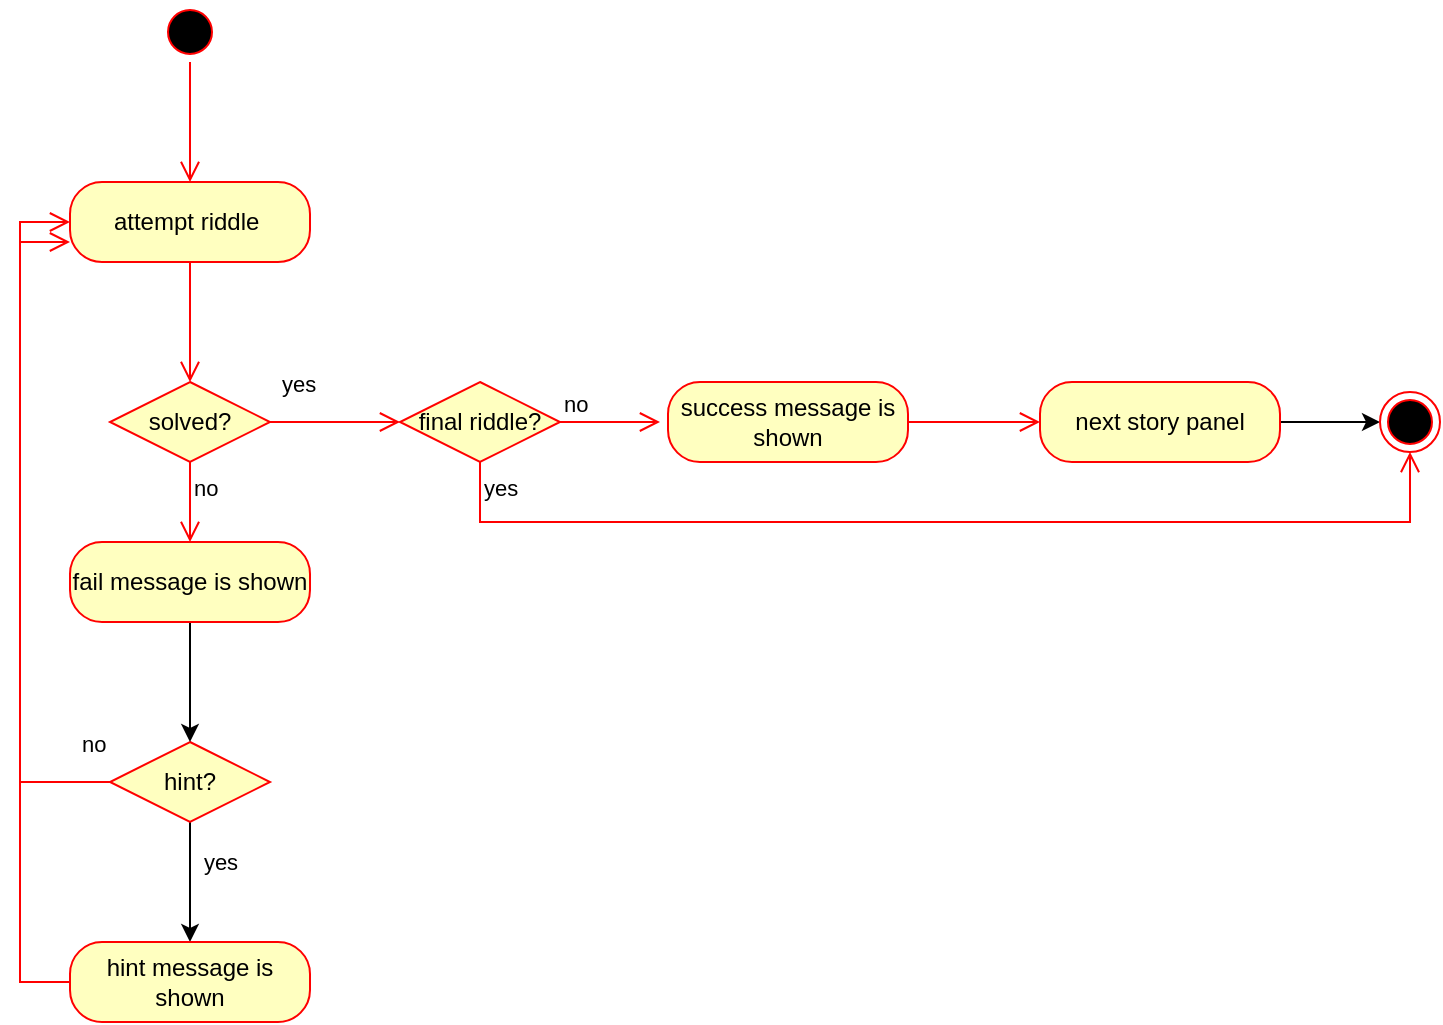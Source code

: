 <mxfile version="26.1.3">
  <diagram name="Page-1" id="X8XoOfWEoz-5LDdtdr7Y">
    <mxGraphModel grid="1" page="1" gridSize="10" guides="1" tooltips="1" connect="1" arrows="1" fold="1" pageScale="1" pageWidth="827" pageHeight="1169" math="0" shadow="0">
      <root>
        <mxCell id="0" />
        <mxCell id="1" parent="0" />
        <mxCell id="_OmRMZj0vbJAMYvzkF7s-1" value="" style="ellipse;html=1;shape=startState;fillColor=#000000;strokeColor=#ff0000;" vertex="1" parent="1">
          <mxGeometry x="160" y="40" width="30" height="30" as="geometry" />
        </mxCell>
        <mxCell id="_OmRMZj0vbJAMYvzkF7s-2" value="" style="edgeStyle=orthogonalEdgeStyle;html=1;verticalAlign=bottom;endArrow=open;endSize=8;strokeColor=#ff0000;rounded=0;" edge="1" parent="1" source="_OmRMZj0vbJAMYvzkF7s-1">
          <mxGeometry relative="1" as="geometry">
            <mxPoint x="175" y="130" as="targetPoint" />
          </mxGeometry>
        </mxCell>
        <mxCell id="_OmRMZj0vbJAMYvzkF7s-3" value="attempt riddle&amp;nbsp;" style="rounded=1;whiteSpace=wrap;html=1;arcSize=40;fontColor=#000000;fillColor=#ffffc0;strokeColor=#ff0000;" vertex="1" parent="1">
          <mxGeometry x="115" y="130" width="120" height="40" as="geometry" />
        </mxCell>
        <mxCell id="_OmRMZj0vbJAMYvzkF7s-4" value="" style="edgeStyle=orthogonalEdgeStyle;html=1;verticalAlign=bottom;endArrow=open;endSize=8;strokeColor=#ff0000;rounded=0;" edge="1" parent="1" source="_OmRMZj0vbJAMYvzkF7s-3">
          <mxGeometry relative="1" as="geometry">
            <mxPoint x="175" y="230" as="targetPoint" />
          </mxGeometry>
        </mxCell>
        <mxCell id="_OmRMZj0vbJAMYvzkF7s-5" value="solved?" style="rhombus;whiteSpace=wrap;html=1;fontColor=#000000;fillColor=#ffffc0;strokeColor=#ff0000;" vertex="1" parent="1">
          <mxGeometry x="135" y="230" width="80" height="40" as="geometry" />
        </mxCell>
        <mxCell id="_OmRMZj0vbJAMYvzkF7s-6" value="yes" style="edgeStyle=orthogonalEdgeStyle;html=1;align=left;verticalAlign=bottom;endArrow=open;endSize=8;strokeColor=#ff0000;rounded=0;" edge="1" parent="1" source="_OmRMZj0vbJAMYvzkF7s-5">
          <mxGeometry x="-0.893" y="10" relative="1" as="geometry">
            <mxPoint x="280" y="250" as="targetPoint" />
            <mxPoint as="offset" />
          </mxGeometry>
        </mxCell>
        <mxCell id="_OmRMZj0vbJAMYvzkF7s-7" value="no" style="edgeStyle=orthogonalEdgeStyle;html=1;align=left;verticalAlign=top;endArrow=open;endSize=8;strokeColor=#ff0000;rounded=0;" edge="1" parent="1" source="_OmRMZj0vbJAMYvzkF7s-5">
          <mxGeometry x="-1" relative="1" as="geometry">
            <mxPoint x="175" y="310" as="targetPoint" />
          </mxGeometry>
        </mxCell>
        <mxCell id="_OmRMZj0vbJAMYvzkF7s-8" value="success message is shown" style="rounded=1;whiteSpace=wrap;html=1;arcSize=40;fontColor=#000000;fillColor=#ffffc0;strokeColor=#ff0000;" vertex="1" parent="1">
          <mxGeometry x="414" y="230" width="120" height="40" as="geometry" />
        </mxCell>
        <mxCell id="_OmRMZj0vbJAMYvzkF7s-9" value="" style="edgeStyle=orthogonalEdgeStyle;html=1;verticalAlign=bottom;endArrow=open;endSize=8;strokeColor=#ff0000;rounded=0;exitX=1;exitY=0.5;exitDx=0;exitDy=0;entryX=0;entryY=0.5;entryDx=0;entryDy=0;" edge="1" parent="1" source="_OmRMZj0vbJAMYvzkF7s-8" target="_OmRMZj0vbJAMYvzkF7s-10">
          <mxGeometry relative="1" as="geometry">
            <mxPoint x="470" y="250" as="targetPoint" />
          </mxGeometry>
        </mxCell>
        <mxCell id="_OmRMZj0vbJAMYvzkF7s-13" value="" style="edgeStyle=orthogonalEdgeStyle;rounded=0;orthogonalLoop=1;jettySize=auto;html=1;" edge="1" parent="1" source="_OmRMZj0vbJAMYvzkF7s-10" target="_OmRMZj0vbJAMYvzkF7s-12">
          <mxGeometry relative="1" as="geometry" />
        </mxCell>
        <mxCell id="_OmRMZj0vbJAMYvzkF7s-10" value="next story panel" style="rounded=1;whiteSpace=wrap;html=1;arcSize=40;fontColor=#000000;fillColor=#ffffc0;strokeColor=#ff0000;" vertex="1" parent="1">
          <mxGeometry x="600" y="230" width="120" height="40" as="geometry" />
        </mxCell>
        <mxCell id="_OmRMZj0vbJAMYvzkF7s-12" value="" style="ellipse;html=1;shape=endState;fillColor=#000000;strokeColor=#ff0000;" vertex="1" parent="1">
          <mxGeometry x="770" y="235" width="30" height="30" as="geometry" />
        </mxCell>
        <mxCell id="_OmRMZj0vbJAMYvzkF7s-23" value="" style="edgeStyle=orthogonalEdgeStyle;rounded=0;orthogonalLoop=1;jettySize=auto;html=1;" edge="1" parent="1" source="_OmRMZj0vbJAMYvzkF7s-14" target="_OmRMZj0vbJAMYvzkF7s-18">
          <mxGeometry relative="1" as="geometry" />
        </mxCell>
        <mxCell id="_OmRMZj0vbJAMYvzkF7s-26" value="yes" style="edgeLabel;html=1;align=center;verticalAlign=middle;resizable=0;points=[];" connectable="0" vertex="1" parent="_OmRMZj0vbJAMYvzkF7s-23">
          <mxGeometry x="-0.602" y="4" relative="1" as="geometry">
            <mxPoint x="11" y="8" as="offset" />
          </mxGeometry>
        </mxCell>
        <mxCell id="_OmRMZj0vbJAMYvzkF7s-14" value="hint?" style="rhombus;whiteSpace=wrap;html=1;fontColor=#000000;fillColor=#ffffc0;strokeColor=#ff0000;" vertex="1" parent="1">
          <mxGeometry x="135" y="410" width="80" height="40" as="geometry" />
        </mxCell>
        <mxCell id="_OmRMZj0vbJAMYvzkF7s-15" value="no" style="edgeStyle=orthogonalEdgeStyle;html=1;align=left;verticalAlign=bottom;endArrow=open;endSize=8;strokeColor=#ff0000;rounded=0;exitX=0;exitY=0.5;exitDx=0;exitDy=0;entryX=0;entryY=0.75;entryDx=0;entryDy=0;" edge="1" parent="1" source="_OmRMZj0vbJAMYvzkF7s-14" target="_OmRMZj0vbJAMYvzkF7s-3">
          <mxGeometry x="-0.906" y="-10" relative="1" as="geometry">
            <mxPoint x="315" y="350" as="targetPoint" />
            <mxPoint as="offset" />
            <Array as="points">
              <mxPoint x="90" y="430" />
              <mxPoint x="90" y="160" />
            </Array>
          </mxGeometry>
        </mxCell>
        <mxCell id="_OmRMZj0vbJAMYvzkF7s-18" value="hint message is shown" style="rounded=1;whiteSpace=wrap;html=1;arcSize=40;fontColor=#000000;fillColor=#ffffc0;strokeColor=#ff0000;" vertex="1" parent="1">
          <mxGeometry x="115" y="510" width="120" height="40" as="geometry" />
        </mxCell>
        <mxCell id="_OmRMZj0vbJAMYvzkF7s-19" value="" style="edgeStyle=orthogonalEdgeStyle;html=1;verticalAlign=bottom;endArrow=open;endSize=8;strokeColor=#ff0000;rounded=0;exitX=0;exitY=0.5;exitDx=0;exitDy=0;entryX=0;entryY=0.5;entryDx=0;entryDy=0;" edge="1" parent="1" source="_OmRMZj0vbJAMYvzkF7s-18" target="_OmRMZj0vbJAMYvzkF7s-3">
          <mxGeometry relative="1" as="geometry">
            <mxPoint x="180" y="530" as="targetPoint" />
            <Array as="points">
              <mxPoint x="90" y="530" />
              <mxPoint x="90" y="150" />
            </Array>
          </mxGeometry>
        </mxCell>
        <mxCell id="_OmRMZj0vbJAMYvzkF7s-22" style="edgeStyle=orthogonalEdgeStyle;rounded=0;orthogonalLoop=1;jettySize=auto;html=1;exitX=0.5;exitY=1;exitDx=0;exitDy=0;entryX=0.5;entryY=0;entryDx=0;entryDy=0;" edge="1" parent="1" source="_OmRMZj0vbJAMYvzkF7s-20" target="_OmRMZj0vbJAMYvzkF7s-14">
          <mxGeometry relative="1" as="geometry" />
        </mxCell>
        <mxCell id="_OmRMZj0vbJAMYvzkF7s-20" value="fail message is shown" style="rounded=1;whiteSpace=wrap;html=1;arcSize=40;fontColor=#000000;fillColor=#ffffc0;strokeColor=#ff0000;" vertex="1" parent="1">
          <mxGeometry x="115" y="310" width="120" height="40" as="geometry" />
        </mxCell>
        <mxCell id="_OmRMZj0vbJAMYvzkF7s-27" value="final riddle?" style="rhombus;whiteSpace=wrap;html=1;fontColor=#000000;fillColor=#ffffc0;strokeColor=#ff0000;" vertex="1" parent="1">
          <mxGeometry x="280" y="230" width="80" height="40" as="geometry" />
        </mxCell>
        <mxCell id="_OmRMZj0vbJAMYvzkF7s-28" value="no" style="edgeStyle=orthogonalEdgeStyle;html=1;align=left;verticalAlign=bottom;endArrow=open;endSize=8;strokeColor=#ff0000;rounded=0;" edge="1" parent="1" source="_OmRMZj0vbJAMYvzkF7s-27">
          <mxGeometry x="-1" relative="1" as="geometry">
            <mxPoint x="410" y="250" as="targetPoint" />
          </mxGeometry>
        </mxCell>
        <mxCell id="_OmRMZj0vbJAMYvzkF7s-29" value="yes" style="edgeStyle=orthogonalEdgeStyle;html=1;align=left;verticalAlign=top;endArrow=open;endSize=8;strokeColor=#ff0000;rounded=0;entryX=0.5;entryY=1;entryDx=0;entryDy=0;" edge="1" parent="1" source="_OmRMZj0vbJAMYvzkF7s-27" target="_OmRMZj0vbJAMYvzkF7s-12">
          <mxGeometry x="-1" relative="1" as="geometry">
            <mxPoint x="350" y="370" as="targetPoint" />
            <Array as="points">
              <mxPoint x="320" y="300" />
              <mxPoint x="785" y="300" />
            </Array>
          </mxGeometry>
        </mxCell>
      </root>
    </mxGraphModel>
  </diagram>
</mxfile>
